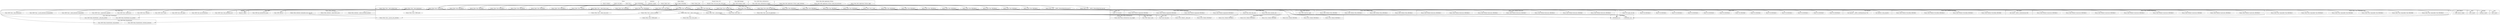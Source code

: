 digraph {
graph [overlap=false]
subgraph cluster_Moose_Meta_Class_Immutable_Trait {
	label="Moose::Meta::Class::Immutable::Trait";
	"Moose::Meta::Class::Immutable::Trait::BEGIN@2";
	"Moose::Meta::Class::Immutable::Trait::BEGIN@10";
	"Moose::Meta::Class::Immutable::Trait::BEGIN@13";
	"Moose::Meta::Class::Immutable::Trait::BEGIN@15";
	"Moose::Meta::Class::Immutable::Trait::BEGIN@9";
	"Moose::Meta::Class::Immutable::Trait::BEGIN@12";
}
subgraph cluster_Class_MOP_Mixin_HasMethods {
	label="Class::MOP::Mixin::HasMethods";
	"Class::MOP::Mixin::HasMethods::has_method";
	"Class::MOP::Mixin::HasMethods::_add_meta_method";
}
subgraph cluster_Moose {
	label="Moose";
	"Moose::init_meta";
	"Moose::BEGIN@28";
	"Moose::has";
	"Moose::extends";
}
subgraph cluster_Moose_Meta_Method_Meta {
	label="Moose::Meta::Method::Meta";
	"Moose::Meta::Method::Meta::BEGIN@10";
	"Moose::Meta::Method::Meta::BEGIN@13";
	"Moose::Meta::Method::Meta::BEGIN@3";
	"Moose::Meta::Method::Meta::BEGIN@11";
}
subgraph cluster_Moose_Meta_Method_Constructor {
	label="Moose::Meta::Method::Constructor";
	"Moose::Meta::Method::Constructor::BEGIN@11";
	"Moose::Meta::Method::Constructor::BEGIN@3";
	"Moose::Meta::Method::Constructor::BEGIN@18";
	"Moose::Meta::Method::Constructor::BEGIN@13";
	"Moose::Meta::Method::Constructor::BEGIN@10";
	"Moose::Meta::Method::Constructor::BEGIN@16";
	"Moose::Meta::Method::Constructor::BEGIN@14";
	"Moose::Meta::Method::Constructor::BEGIN@15";
}
subgraph cluster_metaclass {
	label="metaclass";
	"metaclass::import";
}
subgraph cluster_UNIVERSAL {
	label="UNIVERSAL";
	"UNIVERSAL::isa";
	"UNIVERSAL::can";
}
subgraph cluster_Moose_Meta_Class {
	label="Moose::Meta::Class";
	"Moose::Meta::Class::_base_metaclasses";
	"Moose::Meta::Class::BEGIN@13";
	"Moose::Meta::Class::initialize";
	"Moose::Meta::Class::error_class";
	"Moose::Meta::Class::CORE:match";
	"Moose::Meta::Class::add_attribute";
	"Moose::Meta::Class::__ANON__[Moose/Meta/Class.pm:37]";
	"Moose::Meta::Class::BEGIN@22";
	"Moose::Meta::Class::_process_attribute";
	"Moose::Meta::Class::excludes_role";
	"Moose::Meta::Class::BEGIN@23";
	"Moose::Meta::Class::does_role";
	"Moose::Meta::Class::BEGIN@27";
	"Moose::Meta::Class::__ANON__[Moose/Meta/Class.pm:43]";
	"Moose::Meta::Class::BEGIN@3";
	"Moose::Meta::Class::BEGIN@18";
	"Moose::Meta::Class::_call_all_triggers";
	"Moose::Meta::Class::_inline_throw_error";
	"Moose::Meta::Class::BEGIN@26";
	"Moose::Meta::Class::_get_role_applications";
	"Moose::Meta::Class::_process_new_attribute";
	"Moose::Meta::Class::add_role";
	"Moose::Meta::Class::_inline_raise_error";
	"Moose::Meta::Class::new_object";
	"Moose::Meta::Class::CORE:subst";
	"Moose::Meta::Class::BEGIN@19";
	"Moose::Meta::Class::create";
	"Moose::Meta::Class::BEGIN@28";
	"Moose::Meta::Class::BEGIN@21";
	"Moose::Meta::Class::BEGIN@14";
	"Moose::Meta::Class::BEGIN@15";
	"Moose::Meta::Class::BEGIN@16";
	"Moose::Meta::Class::_inline_create_error";
	"Moose::Meta::Class::BEGIN@25";
	"Moose::Meta::Class::roles";
	"Moose::Meta::Class::add_role_application";
	"Moose::Meta::Class::BEGIN@17";
	"Moose::Meta::Class::BEGIN@24";
	"Moose::Meta::Class::superclasses";
	"Moose::Meta::Class::_meta_method_class";
	"Moose::Meta::Class::BEGIN@10";
	"Moose::Meta::Class::BEGIN@11";
	"Moose::Meta::Class::BEGIN@31";
	"Moose::Meta::Class::BEGIN@29";
}
subgraph cluster_Moose_Meta_Method_Destructor {
	label="Moose::Meta::Method::Destructor";
	"Moose::Meta::Method::Destructor::BEGIN@17";
	"Moose::Meta::Method::Destructor::BEGIN@11";
	"Moose::Meta::Method::Destructor::BEGIN@10";
	"Moose::Meta::Method::Destructor::BEGIN@13";
	"Moose::Meta::Method::Destructor::BEGIN@15";
	"Moose::Meta::Method::Destructor::BEGIN@3";
	"Moose::Meta::Method::Destructor::BEGIN@14";
}
subgraph cluster_Class_Load {
	label="Class::Load";
	"Class::Load::load_class";
}
subgraph cluster_base {
	label="base";
	"base::import";
}
subgraph cluster_Moose_Error_Default {
	label="Moose::Error::Default";
	"Moose::Error::Default::BEGIN@12";
	"Moose::Error::Default::BEGIN@10";
	"Moose::Error::Default::BEGIN@13";
	"Moose::Error::Default::_inline_new";
	"Moose::Error::Default::BEGIN@15";
	"Moose::Error::Default::BEGIN@9";
	"Moose::Error::Default::BEGIN@2";
	"Moose::Error::Default::BEGIN@17";
}
subgraph cluster_Exporter {
	label="Exporter";
	"Exporter::import";
}
subgraph cluster_Class_MOP_MiniTrait {
	label="Class::MOP::MiniTrait";
	"Class::MOP::MiniTrait::apply";
}
subgraph cluster_Moose_Meta_Attribute {
	label="Moose::Meta::Attribute";
	"Moose::Meta::Attribute::_inline_throw_error";
	"Moose::Meta::Attribute::_check_associated_methods";
	"Moose::Meta::Attribute::interpolate_class_and_new";
}
subgraph cluster_Class_MOP_Mixin_HasAttributes {
	label="Class::MOP::Mixin::HasAttributes";
	"Class::MOP::Mixin::HasAttributes::add_attribute";
	"Class::MOP::Mixin::HasAttributes::attribute_metaclass";
}
subgraph cluster_Moose_Meta_Method_Overridden {
	label="Moose::Meta::Method::Overridden";
	"Moose::Meta::Method::Overridden::BEGIN@12";
	"Moose::Meta::Method::Overridden::BEGIN@10";
	"Moose::Meta::Method::Overridden::BEGIN@2";
	"Moose::Meta::Method::Overridden::BEGIN@9";
}
subgraph cluster_warnings {
	label="warnings";
	"warnings::import";
}
subgraph cluster_Data_OptList {
	label="Data::OptList";
	"Data::OptList::mkopt";
}
subgraph cluster_Moose_Meta_Role {
	label="Moose::Meta::Role";
	"Moose::Meta::Role::excludes_role";
	"Moose::Meta::Role::does_role";
}
subgraph cluster_Moose_Meta_Method_Augmented {
	label="Moose::Meta::Method::Augmented";
	"Moose::Meta::Method::Augmented::BEGIN@12";
	"Moose::Meta::Method::Augmented::BEGIN@9";
	"Moose::Meta::Method::Augmented::BEGIN@2";
	"Moose::Meta::Method::Augmented::BEGIN@10";
}
subgraph cluster_Sub_Install {
	label="Sub::Install";
	"Sub::Install::__ANON__[Sub/Install.pm:284]";
}
subgraph cluster_Moose_Meta_Mixin_AttributeCore {
	label="Moose::Meta::Mixin::AttributeCore";
	"Moose::Meta::Mixin::AttributeCore::has_trigger";
}
subgraph cluster_MooseX_Traits_Util {
	label="MooseX::Traits::Util";
	"MooseX::Traits::Util::new_class_with_traits";
}
subgraph cluster_Scalar_Util {
	label="Scalar::Util";
	"Scalar::Util::blessed";
}
subgraph cluster_Sub_Exporter {
	label="Sub::Exporter";
	"Sub::Exporter::__ANON__[Sub/Exporter.pm:756]";
	"Sub::Exporter::setup_exporter";
}
subgraph cluster_Class_MOP_Object {
	label="Class::MOP::Object";
	"Class::MOP::Object::meta";
}
subgraph cluster_strict {
	label="strict";
	"strict::import";
}
subgraph cluster_Moose_Util {
	label="Moose::Util";
	"Moose::Util::BEGIN@17";
	"Moose::Util::apply_all_roles";
	"Moose::Util::BEGIN@13";
	"Moose::Util::BEGIN@12";
	"Moose::Util::BEGIN@20";
	"Moose::Util::BEGIN@2";
	"Moose::Util::BEGIN@9";
	"Moose::Util::BEGIN@14";
	"Moose::Util::BEGIN@10";
	"Moose::Util::BEGIN@16";
	"Moose::Util::BEGIN@15";
	"Moose::Util::BEGIN@21";
	"Moose::Util::BEGIN@19";
	"Moose::Util::BEGIN@18";
}
subgraph cluster_Class_MOP_Class {
	label="Class::MOP::Class";
	"Class::MOP::Class::_check_metaclass_compatibility";
	"Class::MOP::Class::class_precedence_list";
	"Class::MOP::Class::_superclasses_updated";
	"Class::MOP::Class::_can_fix_metaclass_incompatibility";
	"Class::MOP::Class::initialize";
	"Class::MOP::Class::create";
	"Class::MOP::Class::get_all_attributes";
	"Class::MOP::Class::superclasses";
	"Class::MOP::Class::_base_metaclasses";
	"Class::MOP::Class::new_object";
}
subgraph cluster_Class_MOP {
	label="Class::MOP";
	"Class::MOP::class_of";
	"Class::MOP::get_metaclass_by_name";
}
subgraph cluster_Moose_Object {
	label="Moose::Object";
	"Moose::Object::new";
	"Moose::Object::does";
	"Moose::Object::BUILDALL";
}
subgraph cluster_Class_MOP_Package {
	label="Class::MOP::Package";
	"Class::MOP::Package::create";
}
subgraph cluster_Class_MOP_Mixin_AttributeCore {
	label="Class::MOP::Mixin::AttributeCore";
	"Class::MOP::Mixin::AttributeCore::default";
}
subgraph cluster_Moose_Meta_Role_Application_ToClass {
	label="Moose::Meta::Role::Application::ToClass";
	"Moose::Meta::Role::Application::ToClass::check_role_exclusions";
	"Moose::Meta::Role::Application::ToClass::apply";
	"Moose::Meta::Role::Application::ToClass::apply_attributes";
}
"Moose::Meta::Class::BEGIN@25" -> "Moose::Meta::Method::Constructor::BEGIN@3";
"Class::MOP::Mixin::AttributeCore::default" -> "Moose::Meta::Class::__ANON__[Moose/Meta/Class.pm:37]";
"Moose::BEGIN@28" -> "Moose::Meta::Class::BEGIN@22";
"Moose::Meta::Class::create" -> "Moose::Util::apply_all_roles";
"Moose::Meta::Class::BEGIN@26" -> "Moose::Meta::Method::Destructor::BEGIN@17";
"Moose::BEGIN@28" -> "Moose::Meta::Class::BEGIN@27";
"Moose::Meta::Class::BEGIN@19" -> "Exporter::import";
"Moose::Meta::Class::BEGIN@15" -> "Exporter::import";
"Moose::Meta::Class::BEGIN@17" -> "Exporter::import";
"Moose::Meta::Class::BEGIN@13" -> "Exporter::import";
"Moose::Meta::Class::BEGIN@18" -> "Exporter::import";
"Moose::BEGIN@28" -> "Moose::Meta::Class::BEGIN@3";
"Moose::Meta::Class::_inline_create_error" -> "Class::Load::load_class";
"Moose::Meta::Class::superclasses" -> "Class::Load::load_class";
"Moose::Meta::Class::create" -> "Class::MOP::Class::create";
"Moose::Meta::Class::add_attribute" -> "Moose::Meta::Attribute::_check_associated_methods";
"Moose::Meta::Class::_inline_create_error" -> "Moose::Error::Default::_inline_new";
"Moose::Meta::Class::excludes_role" -> "Moose::Meta::Role::excludes_role";
"Moose::Meta::Class::BEGIN@27" -> "Moose::Meta::Method::Meta::BEGIN@11";
"Moose::BEGIN@28" -> "Moose::Meta::Class::BEGIN@21";
"Moose::Meta::Class::BEGIN@28" -> "Moose::Util::BEGIN@21";
"Moose::Meta::Class::BEGIN@23" -> "Moose::Error::Default::BEGIN@17";
"Moose::BEGIN@28" -> "Moose::Meta::Class::BEGIN@16";
"Moose::Meta::Class::BEGIN@23" -> "Moose::Error::Default::BEGIN@10";
"Moose::Meta::Class::BEGIN@28" -> "Moose::Util::BEGIN@17";
"Moose::Meta::Role::Application::ToClass::apply" -> "Moose::Meta::Class::add_role_application";
"Moose::Meta::Class::_process_new_attribute" -> "Moose::Meta::Attribute::interpolate_class_and_new";
"Moose::Meta::Class::BEGIN@25" -> "Moose::Meta::Method::Constructor::BEGIN@16";
"Moose::Meta::Class::_call_all_triggers" -> "Class::MOP::Class::get_all_attributes";
"Moose::Meta::Class::add_role_application" -> "Scalar::Util::blessed";
"Moose::Meta::Class::add_attribute" -> "Scalar::Util::blessed";
"Moose::Meta::Class::add_role" -> "Scalar::Util::blessed";
"Moose::Meta::Class::BEGIN@16" -> "Sub::Install::__ANON__[Sub/Install.pm:284]";
"Moose::Meta::Class::BEGIN@23" -> "Moose::Error::Default::BEGIN@13";
"Moose::Meta::Class::BEGIN@28" -> "Moose::Util::BEGIN@20";
"Moose::Meta::Class::superclasses" -> "Class::MOP::Class::superclasses";
"Moose::Meta::Class::BEGIN@28" -> "Moose::Util::BEGIN@10";
"Moose::Meta::Class::_inline_create_error" -> "Class::MOP::Object::meta";
"Moose::BEGIN@28" -> "Moose::Meta::Class::BEGIN@19";
"Moose::BEGIN@28" -> "Moose::Meta::Class::BEGIN@15";
"Moose::BEGIN@28" -> "Moose::Meta::Class::BEGIN@25";
"Moose::BEGIN@28" -> "Moose::Meta::Class::BEGIN@10";
"Moose::Meta::Class::BEGIN@26" -> "Moose::Meta::Method::Destructor::BEGIN@13";
"Moose::Meta::Class::excludes_role" -> "Class::MOP::Class::class_precedence_list";
"Moose::Meta::Class::does_role" -> "Class::MOP::Class::class_precedence_list";
"Class::MOP::Class::_check_metaclass_compatibility" -> "Moose::Meta::Class::_base_metaclasses";
"Class::MOP::Class::_can_fix_metaclass_incompatibility" -> "Moose::Meta::Class::_base_metaclasses";
"metaclass::import" -> "Moose::Meta::Class::initialize";
"Moose::init_meta" -> "Moose::Meta::Class::initialize";
"Class::MOP::Package::create" -> "Moose::Meta::Class::initialize";
"Moose::Meta::Class::excludes_role" -> "Class::MOP::class_of";
"Moose::Meta::Class::does_role" -> "Class::MOP::class_of";
"Moose::Meta::Class::superclasses" -> "Class::MOP::class_of";
"Moose::BEGIN@28" -> "Moose::Meta::Class::BEGIN@23";
"Moose::Meta::Class::_inline_create_error" -> "Class::MOP::Mixin::HasMethods::has_method";
"Moose::Meta::Class::new_object" -> "Moose::Meta::Class::_call_all_triggers";
"Moose::Meta::Class::excludes_role" -> "UNIVERSAL::can";
"Moose::Meta::Class::_call_all_triggers" -> "UNIVERSAL::can";
"Moose::Meta::Class::add_attribute" -> "UNIVERSAL::can";
"Moose::Meta::Class::does_role" -> "UNIVERSAL::can";
"Moose::Meta::Class::new_object" -> "UNIVERSAL::can";
"Moose::Meta::Class::BEGIN@22" -> "Moose::Meta::Method::Augmented::BEGIN@12";
"Moose::BEGIN@28" -> "Moose::Meta::Class::BEGIN@26";
"Moose::Meta::Class::BEGIN@28" -> "Moose::Util::BEGIN@12";
"Moose::Meta::Class::_base_metaclasses" -> "Moose::Meta::Class::CORE:subst";
"Moose::Meta::Class::BEGIN@31" -> "base::import";
"Moose::BEGIN@28" -> "Moose::Meta::Class::BEGIN@14";
"Moose::Meta::Class::BEGIN@24" -> "Moose::Meta::Class::Immutable::Trait::BEGIN@10";
"Moose::Meta::Class::_call_all_triggers" -> "Moose::Meta::Mixin::AttributeCore::has_trigger";
"Moose::BEGIN@28" -> "Moose::Meta::Class::BEGIN@17";
"Moose::Meta::Class::BEGIN@11" -> "warnings::import";
"Class::MOP::Class::_check_metaclass_compatibility" -> "Moose::Meta::Class::superclasses";
"Class::MOP::Class::create" -> "Moose::Meta::Class::superclasses";
"Class::MOP::Class::class_precedence_list" -> "Moose::Meta::Class::superclasses";
"Moose::init_meta" -> "Moose::Meta::Class::superclasses";
"Class::MOP::Class::_superclasses_updated" -> "Moose::Meta::Class::superclasses";
"Moose::extends" -> "Moose::Meta::Class::superclasses";
"Moose::Meta::Class::BEGIN@21" -> "Moose::Meta::Method::Overridden::BEGIN@12";
"Moose::Meta::Class::new_object" -> "Class::MOP::Class::new_object";
"Moose::Meta::Class::BEGIN@26" -> "Moose::Meta::Method::Destructor::BEGIN@14";
"Moose::Meta::Class::BEGIN@25" -> "Moose::Meta::Method::Constructor::BEGIN@15";
"Moose::Object::does" -> "Moose::Meta::Class::does_role";
"Moose::Meta::Class::_process_new_attribute" -> "Class::MOP::Mixin::HasAttributes::attribute_metaclass";
"Moose::Meta::Class::BEGIN@28" -> "Moose::Util::BEGIN@16";
"Moose::Meta::Class::BEGIN@23" -> "Moose::Error::Default::BEGIN@9";
"Moose::Meta::Class::add_role_application" -> "Moose::Meta::Class::_get_role_applications";
"Moose::Meta::Class::BEGIN@21" -> "Moose::Meta::Method::Overridden::BEGIN@9";
"Moose::Meta::Role::Application::ToClass::apply" -> "Moose::Meta::Class::add_role";
"Moose::Object::new" -> "Moose::Meta::Class::new_object";
"Moose::Meta::Class::initialize" -> "Class::MOP::Class::initialize";
"Moose::Meta::Class::new_object" -> "Moose::Object::BUILDALL";
"Moose::Meta::Class::_inline_throw_error" -> "Moose::Meta::Class::_inline_create_error";
"Moose::Meta::Class::BEGIN@22" -> "Moose::Meta::Method::Augmented::BEGIN@9";
"Moose::BEGIN@28" -> "Moose::Meta::Class::BEGIN@11";
"Moose::Meta::Class::BEGIN@10" -> "strict::import";
"Moose::Meta::Class::BEGIN@26" -> "Moose::Meta::Method::Destructor::BEGIN@15";
"Moose::Meta::Class::BEGIN@28" -> "Moose::Util::BEGIN@14";
"Moose::BEGIN@28" -> "Moose::Meta::Class::BEGIN@13";
"Moose::Meta::Class::_process_attribute" -> "Moose::Meta::Class::CORE:match";
"Moose::Meta::Class::BEGIN@25" -> "Moose::Meta::Method::Constructor::BEGIN@14";
"Moose::Meta::Class::BEGIN@26" -> "Moose::Meta::Method::Destructor::BEGIN@10";
"Moose::Meta::Class::BEGIN@25" -> "Moose::Meta::Method::Constructor::BEGIN@10";
"Moose::Meta::Class::BEGIN@28" -> "Moose::Util::BEGIN@19";
"Moose::Meta::Class::BEGIN@23" -> "Moose::Error::Default::BEGIN@2";
"Moose::Meta::Class::BEGIN@28" -> "Sub::Exporter::__ANON__[Sub/Exporter.pm:756]";
"Moose::Meta::Class::add_role" -> "Moose::Meta::Class::roles";
"Moose::Meta::Class::excludes_role" -> "Moose::Meta::Class::roles";
"Moose::Meta::Class::does_role" -> "Moose::Meta::Class::roles";
"Moose::Meta::Class::BEGIN@28" -> "Moose::Util::BEGIN@9";
"Moose::BEGIN@28" -> "Moose::Meta::Class::BEGIN@29";
"Moose::Meta::Class::BEGIN@23" -> "Moose::Error::Default::BEGIN@15";
"Moose::Meta::Class::BEGIN@24" -> "Moose::Meta::Class::Immutable::Trait::BEGIN@12";
"Moose::Meta::Class::BEGIN@28" -> "Moose::Util::BEGIN@15";
"Moose::Meta::Class::BEGIN@24" -> "Moose::Meta::Class::Immutable::Trait::BEGIN@2";
"Moose::Meta::Class::BEGIN@23" -> "Class::MOP::MiniTrait::apply";
"Moose::Meta::Class::BEGIN@26" -> "Moose::Meta::Method::Destructor::BEGIN@11";
"Moose::Meta::Class::add_attribute" -> "Moose::Meta::Class::_process_attribute";
"Moose::Meta::Class::BEGIN@27" -> "Moose::Meta::Method::Meta::BEGIN@3";
"Moose::Meta::Class::superclasses" -> "Data::OptList::mkopt";
"Class::MOP::Mixin::HasMethods::_add_meta_method" -> "Moose::Meta::Class::_meta_method_class";
"Moose::Meta::Class::add_attribute" -> "Class::MOP::Mixin::HasAttributes::add_attribute";
"Moose::BEGIN@28" -> "Moose::Meta::Class::BEGIN@31";
"Moose::Meta::Class::BEGIN@28" -> "Moose::Util::BEGIN@13";
"Moose::Meta::Class::_inline_create_error" -> "Moose::Meta::Class::error_class";
"Moose::Meta::Role::Application::ToClass::check_role_exclusions" -> "Moose::Meta::Class::excludes_role";
"Moose::Meta::Class::BEGIN@28" -> "Moose::Util::BEGIN@2";
"Class::MOP::Mixin::AttributeCore::default" -> "Moose::Meta::Class::__ANON__[Moose/Meta/Class.pm:43]";
"Moose::Meta::Class::BEGIN@28" -> "Sub::Exporter::setup_exporter";
"Moose::Meta::Class::BEGIN@25" -> "Moose::Meta::Method::Constructor::BEGIN@13";
"Moose::Meta::Attribute::_inline_throw_error" -> "Moose::Meta::Class::_inline_throw_error";
"Moose::Meta::Class::_process_attribute" -> "Moose::Meta::Class::_process_new_attribute";
"Moose::Meta::Class::_inline_throw_error" -> "Moose::Meta::Class::_inline_raise_error";
"Moose::Meta::Class::BEGIN@21" -> "Moose::Meta::Method::Overridden::BEGIN@10";
"Moose::Meta::Class::BEGIN@22" -> "Moose::Meta::Method::Augmented::BEGIN@10";
"Moose::Meta::Class::add_attribute" -> "UNIVERSAL::isa";
"Moose::Meta::Class::add_role" -> "UNIVERSAL::isa";
"Moose::Meta::Class::add_role_application" -> "UNIVERSAL::isa";
"Moose::Meta::Class::superclasses" -> "UNIVERSAL::isa";
"Moose::BEGIN@28" -> "Moose::Meta::Class::BEGIN@28";
"Moose::Meta::Class::_base_metaclasses" -> "Class::MOP::Class::_base_metaclasses";
"Moose::Meta::Class::BEGIN@24" -> "Moose::Meta::Class::Immutable::Trait::BEGIN@13";
"Moose::Meta::Class::BEGIN@27" -> "Moose::Meta::Method::Meta::BEGIN@10";
"Moose::Meta::Class::BEGIN@21" -> "Moose::Meta::Method::Overridden::BEGIN@2";
"Moose::Meta::Class::BEGIN@26" -> "Moose::Meta::Method::Destructor::BEGIN@3";
"Moose::Meta::Class::initialize" -> "Class::MOP::get_metaclass_by_name";
"Moose::Meta::Class::BEGIN@24" -> "Moose::Meta::Class::Immutable::Trait::BEGIN@9";
"Moose::Meta::Class::BEGIN@25" -> "Moose::Meta::Method::Constructor::BEGIN@18";
"Moose::Meta::Class::BEGIN@27" -> "Moose::Meta::Method::Meta::BEGIN@13";
"Moose::Meta::Role::Application::ToClass::apply_attributes" -> "Moose::Meta::Class::add_attribute";
"Moose::has" -> "Moose::Meta::Class::add_attribute";
"Moose::Meta::Class::BEGIN@28" -> "Moose::Util::BEGIN@18";
"Moose::Meta::Class::BEGIN@24" -> "Moose::Meta::Class::Immutable::Trait::BEGIN@15";
"Moose::BEGIN@28" -> "Moose::Meta::Class::BEGIN@18";
"Moose::Meta::Class::does_role" -> "Moose::Meta::Role::does_role";
"Moose::Meta::Class::BEGIN@25" -> "Moose::Meta::Method::Constructor::BEGIN@11";
"MooseX::Traits::Util::new_class_with_traits" -> "Moose::Meta::Class::create";
"Moose::Meta::Class::BEGIN@23" -> "Moose::Error::Default::BEGIN@12";
"Moose::BEGIN@28" -> "Moose::Meta::Class::BEGIN@24";
"Moose::Meta::Class::BEGIN@22" -> "Moose::Meta::Method::Augmented::BEGIN@2";
}

